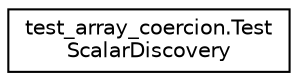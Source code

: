 digraph "Graphical Class Hierarchy"
{
 // LATEX_PDF_SIZE
  edge [fontname="Helvetica",fontsize="10",labelfontname="Helvetica",labelfontsize="10"];
  node [fontname="Helvetica",fontsize="10",shape=record];
  rankdir="LR";
  Node0 [label="test_array_coercion.Test\lScalarDiscovery",height=0.2,width=0.4,color="black", fillcolor="white", style="filled",URL="$classtest__array__coercion_1_1TestScalarDiscovery.html",tooltip=" "];
}

